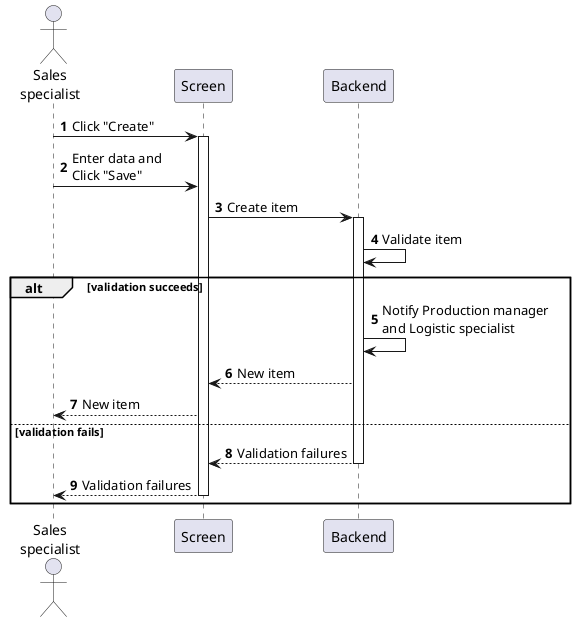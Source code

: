 @startuml sales-order-create
autonumber

actor "Sales\nspecialist" as a
participant Screen as f
participant Backend as b

a -> f : Click "Create"
activate f
a -> f : Enter data and\nClick "Save"
f -> b : Create item
activate b
b -> b : Validate item

alt validation succeeds
    b -> b : Notify Production manager\nand Logistic specialist
    b --> f : New item
    f --> a : New item
else validation fails
    return Validation failures
    return Validation failures
end
@enduml